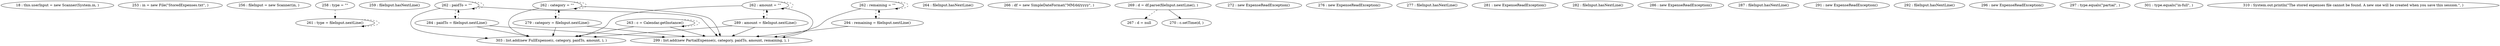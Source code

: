digraph G {
"18 : this.userInput = new Scanner(System.in, )"
"253 : in = new File(\"StoredExpenses.txt\", )"
"256 : fileInput = new Scanner(in, )"
"258 : type = \"\""
"258 : type = \"\"" -> "261 : type = fileInput.nextLine()" [style=dashed]
"259 : fileInput.hasNextLine()"
"261 : type = fileInput.nextLine()"
"261 : type = fileInput.nextLine()" -> "261 : type = fileInput.nextLine()" [style=dashed]
"262 : paidTo = \"\""
"262 : paidTo = \"\"" -> "303 : list.add(new FullExpense(c, category, paidTo, amount, ), )"
"262 : paidTo = \"\"" -> "299 : list.add(new PartialExpense(c, category, paidTo, amount, remaining, ), )"
"262 : paidTo = \"\"" -> "284 : paidTo = fileInput.nextLine()" [style=dashed]
"262 : paidTo = \"\"" -> "262 : paidTo = \"\"" [style=dashed]
"262 : amount = \"\""
"262 : amount = \"\"" -> "303 : list.add(new FullExpense(c, category, paidTo, amount, ), )"
"262 : amount = \"\"" -> "299 : list.add(new PartialExpense(c, category, paidTo, amount, remaining, ), )"
"262 : amount = \"\"" -> "262 : amount = \"\"" [style=dashed]
"262 : amount = \"\"" -> "289 : amount = fileInput.nextLine()" [style=dashed]
"262 : remaining = \"\""
"262 : remaining = \"\"" -> "299 : list.add(new PartialExpense(c, category, paidTo, amount, remaining, ), )"
"262 : remaining = \"\"" -> "294 : remaining = fileInput.nextLine()" [style=dashed]
"262 : remaining = \"\"" -> "262 : remaining = \"\"" [style=dashed]
"262 : category = \"\""
"262 : category = \"\"" -> "303 : list.add(new FullExpense(c, category, paidTo, amount, ), )"
"262 : category = \"\"" -> "299 : list.add(new PartialExpense(c, category, paidTo, amount, remaining, ), )"
"262 : category = \"\"" -> "262 : category = \"\"" [style=dashed]
"262 : category = \"\"" -> "279 : category = fileInput.nextLine()" [style=dashed]
"263 : c = Calendar.getInstance()"
"263 : c = Calendar.getInstance()" -> "303 : list.add(new FullExpense(c, category, paidTo, amount, ), )"
"263 : c = Calendar.getInstance()" -> "299 : list.add(new PartialExpense(c, category, paidTo, amount, remaining, ), )"
"263 : c = Calendar.getInstance()" -> "263 : c = Calendar.getInstance()" [style=dashed]
"264 : fileInput.hasNextLine()"
"266 : df = new SimpleDateFormat(\"MM/dd/yyyy\", )"
"267 : d = null"
"269 : d = df.parse(fileInput.nextLine(), )"
"269 : d = df.parse(fileInput.nextLine(), )" -> "270 : c.setTime(d, )"
"269 : d = df.parse(fileInput.nextLine(), )" -> "267 : d = null" [style=dashed]
"270 : c.setTime(d, )"
"272 : new ExpenseReadException()"
"276 : new ExpenseReadException()"
"277 : fileInput.hasNextLine()"
"279 : category = fileInput.nextLine()"
"279 : category = fileInput.nextLine()" -> "303 : list.add(new FullExpense(c, category, paidTo, amount, ), )"
"279 : category = fileInput.nextLine()" -> "299 : list.add(new PartialExpense(c, category, paidTo, amount, remaining, ), )"
"279 : category = fileInput.nextLine()" -> "262 : category = \"\"" [style=dashed]
"281 : new ExpenseReadException()"
"282 : fileInput.hasNextLine()"
"284 : paidTo = fileInput.nextLine()"
"284 : paidTo = fileInput.nextLine()" -> "303 : list.add(new FullExpense(c, category, paidTo, amount, ), )"
"284 : paidTo = fileInput.nextLine()" -> "299 : list.add(new PartialExpense(c, category, paidTo, amount, remaining, ), )"
"284 : paidTo = fileInput.nextLine()" -> "262 : paidTo = \"\"" [style=dashed]
"286 : new ExpenseReadException()"
"287 : fileInput.hasNextLine()"
"289 : amount = fileInput.nextLine()"
"289 : amount = fileInput.nextLine()" -> "303 : list.add(new FullExpense(c, category, paidTo, amount, ), )"
"289 : amount = fileInput.nextLine()" -> "299 : list.add(new PartialExpense(c, category, paidTo, amount, remaining, ), )"
"289 : amount = fileInput.nextLine()" -> "262 : amount = \"\"" [style=dashed]
"291 : new ExpenseReadException()"
"292 : fileInput.hasNextLine()"
"294 : remaining = fileInput.nextLine()"
"294 : remaining = fileInput.nextLine()" -> "299 : list.add(new PartialExpense(c, category, paidTo, amount, remaining, ), )"
"294 : remaining = fileInput.nextLine()" -> "262 : remaining = \"\"" [style=dashed]
"296 : new ExpenseReadException()"
"297 : type.equals(\"partial\", )"
"299 : list.add(new PartialExpense(c, category, paidTo, amount, remaining, ), )"
"301 : type.equals(\"in-full\", )"
"303 : list.add(new FullExpense(c, category, paidTo, amount, ), )"
"259 : fileInput.hasNextLine()"
"310 : System.out.println(\"The stored expenses file cannot be found. A new one will be created when you save this session.\", )"
}